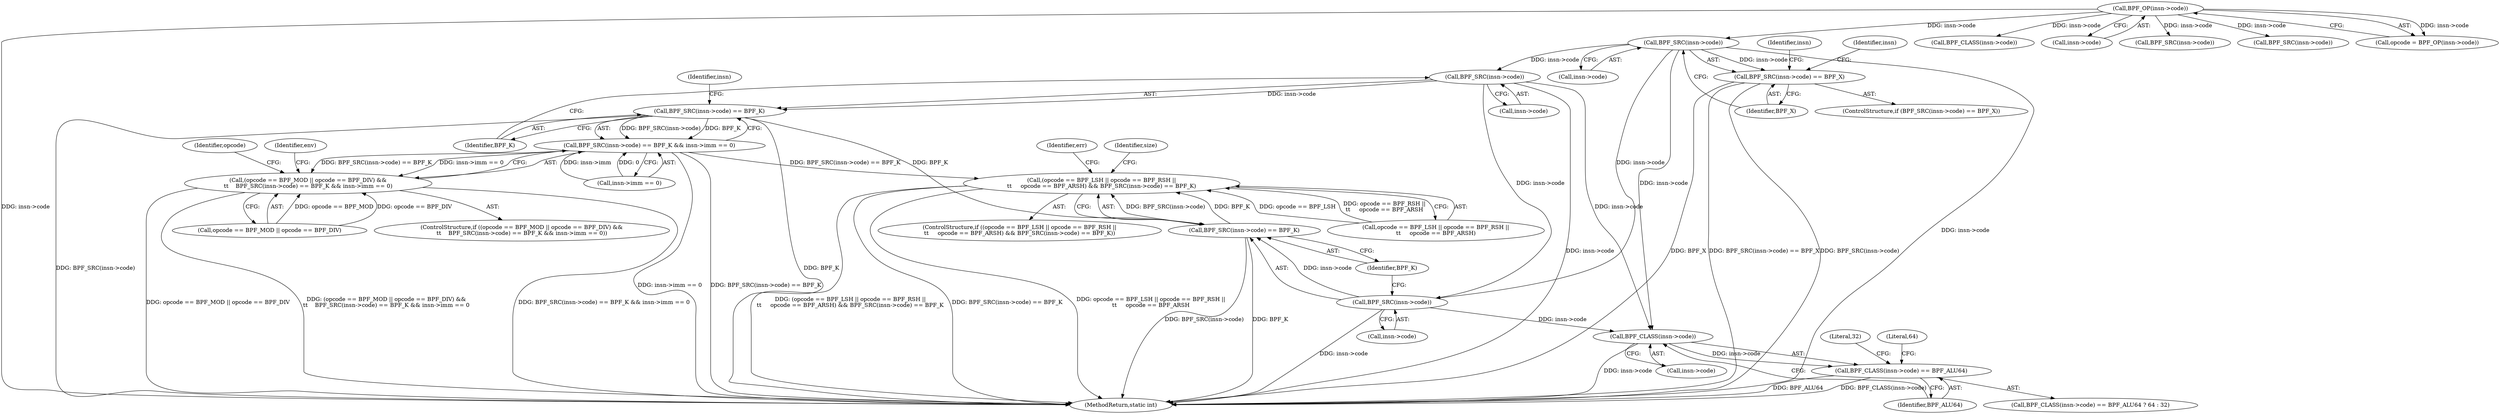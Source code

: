 digraph "0_linux_95a762e2c8c942780948091f8f2a4f32fce1ac6f@pointer" {
"1000481" [label="(Call,BPF_SRC(insn->code))"];
"1000124" [label="(Call,BPF_OP(insn->code))"];
"1000480" [label="(Call,BPF_SRC(insn->code) == BPF_X)"];
"1000562" [label="(Call,BPF_SRC(insn->code))"];
"1000561" [label="(Call,BPF_SRC(insn->code) == BPF_K)"];
"1000560" [label="(Call,BPF_SRC(insn->code) == BPF_K && insn->imm == 0)"];
"1000552" [label="(Call,(opcode == BPF_MOD || opcode == BPF_DIV) &&\n\t\t    BPF_SRC(insn->code) == BPF_K && insn->imm == 0)"];
"1000580" [label="(Call,(opcode == BPF_LSH || opcode == BPF_RSH ||\n\t\t     opcode == BPF_ARSH) && BPF_SRC(insn->code) == BPF_K)"];
"1000592" [label="(Call,BPF_SRC(insn->code) == BPF_K)"];
"1000593" [label="(Call,BPF_SRC(insn->code))"];
"1000604" [label="(Call,BPF_CLASS(insn->code))"];
"1000603" [label="(Call,BPF_CLASS(insn->code) == BPF_ALU64)"];
"1000209" [label="(Call,BPF_CLASS(insn->code))"];
"1000560" [label="(Call,BPF_SRC(insn->code) == BPF_K && insn->imm == 0)"];
"1000605" [label="(Call,insn->code)"];
"1000124" [label="(Call,BPF_OP(insn->code))"];
"1000580" [label="(Call,(opcode == BPF_LSH || opcode == BPF_RSH ||\n\t\t     opcode == BPF_ARSH) && BPF_SRC(insn->code) == BPF_K)"];
"1000610" [label="(Literal,32)"];
"1000491" [label="(Identifier,insn)"];
"1000592" [label="(Call,BPF_SRC(insn->code) == BPF_K)"];
"1000524" [label="(Identifier,insn)"];
"1000651" [label="(MethodReturn,static int)"];
"1000597" [label="(Identifier,BPF_K)"];
"1000480" [label="(Call,BPF_SRC(insn->code) == BPF_X)"];
"1000608" [label="(Identifier,BPF_ALU64)"];
"1000581" [label="(Call,opcode == BPF_LSH || opcode == BPF_RSH ||\n\t\t     opcode == BPF_ARSH)"];
"1000125" [label="(Call,insn->code)"];
"1000583" [label="(Identifier,opcode)"];
"1000569" [label="(Identifier,insn)"];
"1000552" [label="(Call,(opcode == BPF_MOD || opcode == BPF_DIV) &&\n\t\t    BPF_SRC(insn->code) == BPF_K && insn->imm == 0)"];
"1000567" [label="(Call,insn->imm == 0)"];
"1000604" [label="(Call,BPF_CLASS(insn->code))"];
"1000269" [label="(Call,BPF_SRC(insn->code))"];
"1000485" [label="(Identifier,BPF_X)"];
"1000609" [label="(Literal,64)"];
"1000601" [label="(Identifier,size)"];
"1000566" [label="(Identifier,BPF_K)"];
"1000593" [label="(Call,BPF_SRC(insn->code))"];
"1000146" [label="(Call,BPF_SRC(insn->code))"];
"1000579" [label="(ControlStructure,if ((opcode == BPF_LSH || opcode == BPF_RSH ||\n\t\t     opcode == BPF_ARSH) && BPF_SRC(insn->code) == BPF_K))"];
"1000553" [label="(Call,opcode == BPF_MOD || opcode == BPF_DIV)"];
"1000482" [label="(Call,insn->code)"];
"1000551" [label="(ControlStructure,if ((opcode == BPF_MOD || opcode == BPF_DIV) &&\n\t\t    BPF_SRC(insn->code) == BPF_K && insn->imm == 0))"];
"1000479" [label="(ControlStructure,if (BPF_SRC(insn->code) == BPF_X))"];
"1000122" [label="(Call,opcode = BPF_OP(insn->code))"];
"1000561" [label="(Call,BPF_SRC(insn->code) == BPF_K)"];
"1000574" [label="(Identifier,env)"];
"1000562" [label="(Call,BPF_SRC(insn->code))"];
"1000563" [label="(Call,insn->code)"];
"1000634" [label="(Identifier,err)"];
"1000481" [label="(Call,BPF_SRC(insn->code))"];
"1000594" [label="(Call,insn->code)"];
"1000602" [label="(Call,BPF_CLASS(insn->code) == BPF_ALU64 ? 64 : 32)"];
"1000603" [label="(Call,BPF_CLASS(insn->code) == BPF_ALU64)"];
"1000481" -> "1000480"  [label="AST: "];
"1000481" -> "1000482"  [label="CFG: "];
"1000482" -> "1000481"  [label="AST: "];
"1000485" -> "1000481"  [label="CFG: "];
"1000481" -> "1000651"  [label="DDG: insn->code"];
"1000481" -> "1000480"  [label="DDG: insn->code"];
"1000124" -> "1000481"  [label="DDG: insn->code"];
"1000481" -> "1000562"  [label="DDG: insn->code"];
"1000481" -> "1000593"  [label="DDG: insn->code"];
"1000481" -> "1000604"  [label="DDG: insn->code"];
"1000124" -> "1000122"  [label="AST: "];
"1000124" -> "1000125"  [label="CFG: "];
"1000125" -> "1000124"  [label="AST: "];
"1000122" -> "1000124"  [label="CFG: "];
"1000124" -> "1000651"  [label="DDG: insn->code"];
"1000124" -> "1000122"  [label="DDG: insn->code"];
"1000124" -> "1000146"  [label="DDG: insn->code"];
"1000124" -> "1000209"  [label="DDG: insn->code"];
"1000124" -> "1000269"  [label="DDG: insn->code"];
"1000480" -> "1000479"  [label="AST: "];
"1000480" -> "1000485"  [label="CFG: "];
"1000485" -> "1000480"  [label="AST: "];
"1000491" -> "1000480"  [label="CFG: "];
"1000524" -> "1000480"  [label="CFG: "];
"1000480" -> "1000651"  [label="DDG: BPF_SRC(insn->code) == BPF_X"];
"1000480" -> "1000651"  [label="DDG: BPF_SRC(insn->code)"];
"1000480" -> "1000651"  [label="DDG: BPF_X"];
"1000562" -> "1000561"  [label="AST: "];
"1000562" -> "1000563"  [label="CFG: "];
"1000563" -> "1000562"  [label="AST: "];
"1000566" -> "1000562"  [label="CFG: "];
"1000562" -> "1000651"  [label="DDG: insn->code"];
"1000562" -> "1000561"  [label="DDG: insn->code"];
"1000562" -> "1000593"  [label="DDG: insn->code"];
"1000562" -> "1000604"  [label="DDG: insn->code"];
"1000561" -> "1000560"  [label="AST: "];
"1000561" -> "1000566"  [label="CFG: "];
"1000566" -> "1000561"  [label="AST: "];
"1000569" -> "1000561"  [label="CFG: "];
"1000560" -> "1000561"  [label="CFG: "];
"1000561" -> "1000651"  [label="DDG: BPF_SRC(insn->code)"];
"1000561" -> "1000651"  [label="DDG: BPF_K"];
"1000561" -> "1000560"  [label="DDG: BPF_SRC(insn->code)"];
"1000561" -> "1000560"  [label="DDG: BPF_K"];
"1000561" -> "1000592"  [label="DDG: BPF_K"];
"1000560" -> "1000552"  [label="AST: "];
"1000560" -> "1000567"  [label="CFG: "];
"1000567" -> "1000560"  [label="AST: "];
"1000552" -> "1000560"  [label="CFG: "];
"1000560" -> "1000651"  [label="DDG: insn->imm == 0"];
"1000560" -> "1000651"  [label="DDG: BPF_SRC(insn->code) == BPF_K"];
"1000560" -> "1000552"  [label="DDG: BPF_SRC(insn->code) == BPF_K"];
"1000560" -> "1000552"  [label="DDG: insn->imm == 0"];
"1000567" -> "1000560"  [label="DDG: insn->imm"];
"1000567" -> "1000560"  [label="DDG: 0"];
"1000560" -> "1000580"  [label="DDG: BPF_SRC(insn->code) == BPF_K"];
"1000552" -> "1000551"  [label="AST: "];
"1000552" -> "1000553"  [label="CFG: "];
"1000553" -> "1000552"  [label="AST: "];
"1000574" -> "1000552"  [label="CFG: "];
"1000583" -> "1000552"  [label="CFG: "];
"1000552" -> "1000651"  [label="DDG: BPF_SRC(insn->code) == BPF_K && insn->imm == 0"];
"1000552" -> "1000651"  [label="DDG: opcode == BPF_MOD || opcode == BPF_DIV"];
"1000552" -> "1000651"  [label="DDG: (opcode == BPF_MOD || opcode == BPF_DIV) &&\n\t\t    BPF_SRC(insn->code) == BPF_K && insn->imm == 0"];
"1000553" -> "1000552"  [label="DDG: opcode == BPF_MOD"];
"1000553" -> "1000552"  [label="DDG: opcode == BPF_DIV"];
"1000580" -> "1000579"  [label="AST: "];
"1000580" -> "1000581"  [label="CFG: "];
"1000580" -> "1000592"  [label="CFG: "];
"1000581" -> "1000580"  [label="AST: "];
"1000592" -> "1000580"  [label="AST: "];
"1000601" -> "1000580"  [label="CFG: "];
"1000634" -> "1000580"  [label="CFG: "];
"1000580" -> "1000651"  [label="DDG: (opcode == BPF_LSH || opcode == BPF_RSH ||\n\t\t     opcode == BPF_ARSH) && BPF_SRC(insn->code) == BPF_K"];
"1000580" -> "1000651"  [label="DDG: BPF_SRC(insn->code) == BPF_K"];
"1000580" -> "1000651"  [label="DDG: opcode == BPF_LSH || opcode == BPF_RSH ||\n\t\t     opcode == BPF_ARSH"];
"1000581" -> "1000580"  [label="DDG: opcode == BPF_LSH"];
"1000581" -> "1000580"  [label="DDG: opcode == BPF_RSH ||\n\t\t     opcode == BPF_ARSH"];
"1000592" -> "1000580"  [label="DDG: BPF_SRC(insn->code)"];
"1000592" -> "1000580"  [label="DDG: BPF_K"];
"1000592" -> "1000597"  [label="CFG: "];
"1000593" -> "1000592"  [label="AST: "];
"1000597" -> "1000592"  [label="AST: "];
"1000592" -> "1000651"  [label="DDG: BPF_K"];
"1000592" -> "1000651"  [label="DDG: BPF_SRC(insn->code)"];
"1000593" -> "1000592"  [label="DDG: insn->code"];
"1000593" -> "1000594"  [label="CFG: "];
"1000594" -> "1000593"  [label="AST: "];
"1000597" -> "1000593"  [label="CFG: "];
"1000593" -> "1000651"  [label="DDG: insn->code"];
"1000593" -> "1000604"  [label="DDG: insn->code"];
"1000604" -> "1000603"  [label="AST: "];
"1000604" -> "1000605"  [label="CFG: "];
"1000605" -> "1000604"  [label="AST: "];
"1000608" -> "1000604"  [label="CFG: "];
"1000604" -> "1000651"  [label="DDG: insn->code"];
"1000604" -> "1000603"  [label="DDG: insn->code"];
"1000603" -> "1000602"  [label="AST: "];
"1000603" -> "1000608"  [label="CFG: "];
"1000608" -> "1000603"  [label="AST: "];
"1000609" -> "1000603"  [label="CFG: "];
"1000610" -> "1000603"  [label="CFG: "];
"1000603" -> "1000651"  [label="DDG: BPF_ALU64"];
"1000603" -> "1000651"  [label="DDG: BPF_CLASS(insn->code)"];
}
